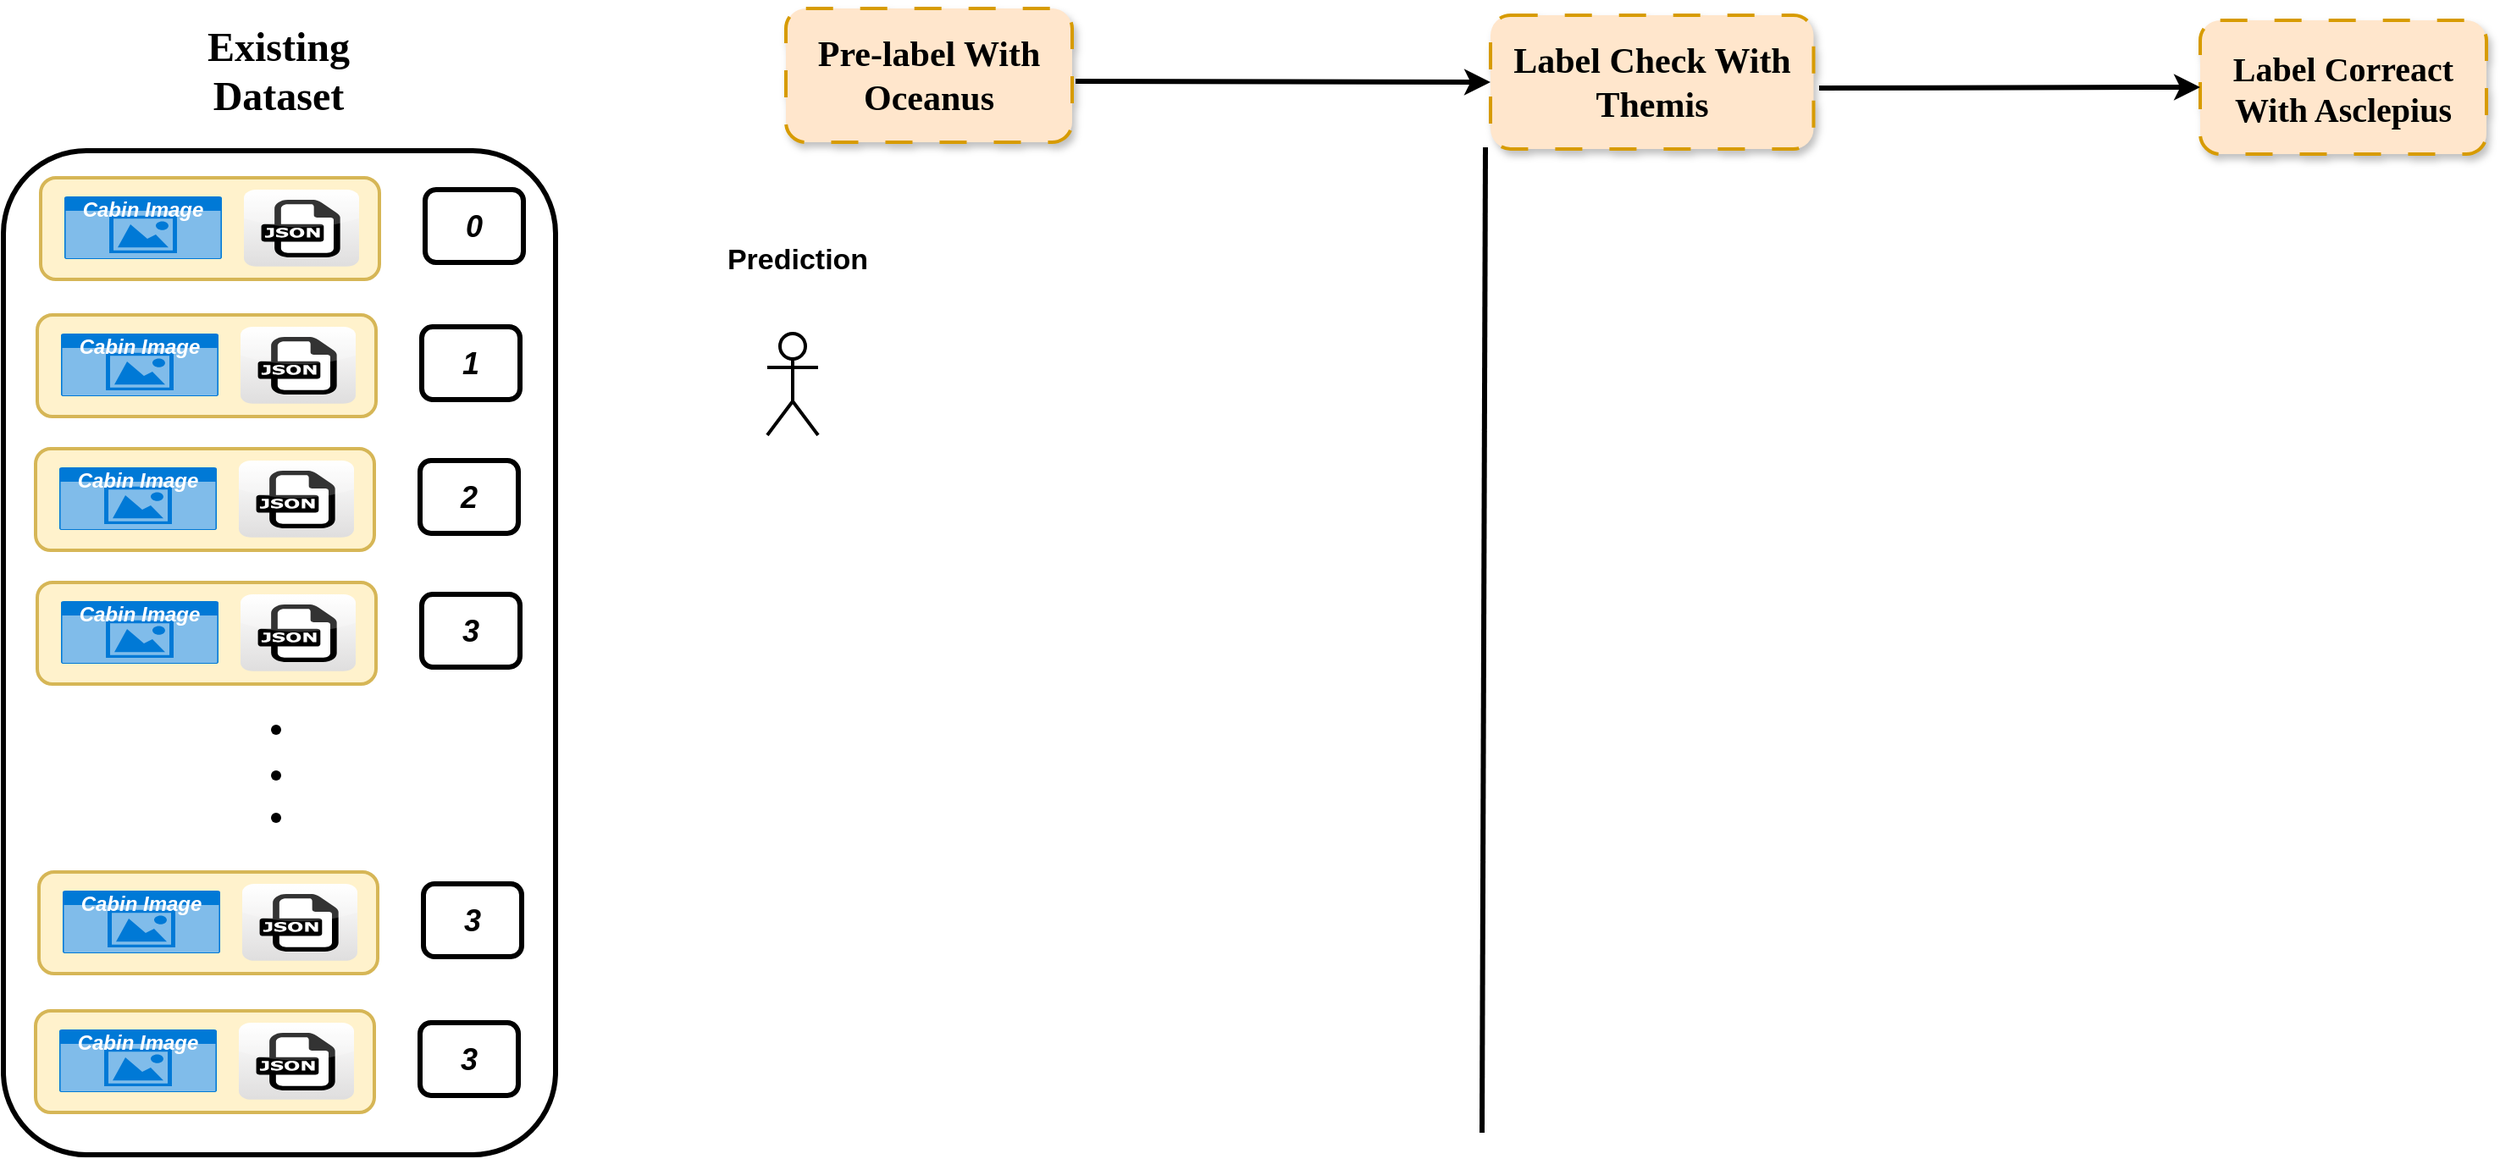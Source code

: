 <mxfile version="25.0.3">
  <diagram name="第 1 页" id="ebwW6ah09JPrhwfEJ-Hg">
    <mxGraphModel dx="2194" dy="913" grid="0" gridSize="10" guides="0" tooltips="1" connect="1" arrows="1" fold="1" page="1" pageScale="1" pageWidth="827" pageHeight="1169" math="0" shadow="0">
      <root>
        <mxCell id="0" />
        <mxCell id="1" parent="0" />
        <mxCell id="08xoC1FxWN-cvQ--sJ04-1" value="" style="rounded=1;whiteSpace=wrap;html=1;strokeWidth=3;" vertex="1" parent="1">
          <mxGeometry x="-8" y="148" width="326" height="593" as="geometry" />
        </mxCell>
        <mxCell id="08xoC1FxWN-cvQ--sJ04-2" value="&lt;font face=&quot;Georgia&quot; style=&quot;font-size: 24px;&quot;&gt;&lt;b&gt;Existing&lt;/b&gt;&lt;/font&gt;&lt;div&gt;&lt;font face=&quot;Georgia&quot; style=&quot;font-size: 24px;&quot;&gt;&lt;b&gt;Dataset&lt;/b&gt;&lt;/font&gt;&lt;/div&gt;" style="text;html=1;align=center;verticalAlign=middle;resizable=0;points=[];autosize=1;strokeColor=none;fillColor=none;" vertex="1" parent="1">
          <mxGeometry x="103" y="66" width="102" height="70" as="geometry" />
        </mxCell>
        <mxCell id="08xoC1FxWN-cvQ--sJ04-5" value="&lt;font style=&quot;font-size: 18px;&quot;&gt;&lt;b&gt;&lt;i&gt;0&lt;/i&gt;&lt;/b&gt;&lt;/font&gt;" style="rounded=1;whiteSpace=wrap;html=1;strokeWidth=3;" vertex="1" parent="1">
          <mxGeometry x="241" y="171" width="58" height="43" as="geometry" />
        </mxCell>
        <mxCell id="08xoC1FxWN-cvQ--sJ04-6" value="" style="rounded=1;whiteSpace=wrap;html=1;strokeWidth=2;fillColor=#fff2cc;strokeColor=#d6b656;" vertex="1" parent="1">
          <mxGeometry x="14" y="164" width="200" height="60" as="geometry" />
        </mxCell>
        <mxCell id="08xoC1FxWN-cvQ--sJ04-3" value="&lt;b&gt;&lt;i&gt;Cabin Image&lt;/i&gt;&lt;/b&gt;" style="html=1;whiteSpace=wrap;strokeColor=none;fillColor=#0079D6;labelPosition=center;verticalLabelPosition=middle;verticalAlign=top;align=center;fontSize=12;outlineConnect=0;spacingTop=-6;fontColor=#FFFFFF;sketch=0;shape=mxgraph.sitemap.photo;" vertex="1" parent="1">
          <mxGeometry x="28" y="175" width="93" height="37" as="geometry" />
        </mxCell>
        <mxCell id="08xoC1FxWN-cvQ--sJ04-4" value="" style="dashed=0;outlineConnect=0;html=1;align=center;labelPosition=center;verticalLabelPosition=bottom;verticalAlign=top;shape=mxgraph.webicons.json;gradientColor=#DFDEDE" vertex="1" parent="1">
          <mxGeometry x="134" y="171" width="68" height="45.4" as="geometry" />
        </mxCell>
        <mxCell id="08xoC1FxWN-cvQ--sJ04-8" value="&lt;font style=&quot;font-size: 18px;&quot;&gt;&lt;b&gt;&lt;i&gt;1&lt;/i&gt;&lt;/b&gt;&lt;/font&gt;" style="rounded=1;whiteSpace=wrap;html=1;strokeWidth=3;" vertex="1" parent="1">
          <mxGeometry x="239" y="252" width="58" height="43" as="geometry" />
        </mxCell>
        <mxCell id="08xoC1FxWN-cvQ--sJ04-9" value="" style="rounded=1;whiteSpace=wrap;html=1;strokeWidth=2;fillColor=#fff2cc;strokeColor=#d6b656;" vertex="1" parent="1">
          <mxGeometry x="12" y="245" width="200" height="60" as="geometry" />
        </mxCell>
        <mxCell id="08xoC1FxWN-cvQ--sJ04-10" value="&lt;b&gt;&lt;i&gt;Cabin Image&lt;/i&gt;&lt;/b&gt;" style="html=1;whiteSpace=wrap;strokeColor=none;fillColor=#0079D6;labelPosition=center;verticalLabelPosition=middle;verticalAlign=top;align=center;fontSize=12;outlineConnect=0;spacingTop=-6;fontColor=#FFFFFF;sketch=0;shape=mxgraph.sitemap.photo;" vertex="1" parent="1">
          <mxGeometry x="26" y="256" width="93" height="37" as="geometry" />
        </mxCell>
        <mxCell id="08xoC1FxWN-cvQ--sJ04-11" value="" style="dashed=0;outlineConnect=0;html=1;align=center;labelPosition=center;verticalLabelPosition=bottom;verticalAlign=top;shape=mxgraph.webicons.json;gradientColor=#DFDEDE" vertex="1" parent="1">
          <mxGeometry x="132" y="252" width="68" height="45.4" as="geometry" />
        </mxCell>
        <mxCell id="08xoC1FxWN-cvQ--sJ04-12" value="&lt;font style=&quot;font-size: 18px;&quot;&gt;&lt;b&gt;&lt;i&gt;2&lt;/i&gt;&lt;/b&gt;&lt;/font&gt;" style="rounded=1;whiteSpace=wrap;html=1;strokeWidth=3;" vertex="1" parent="1">
          <mxGeometry x="238" y="331" width="58" height="43" as="geometry" />
        </mxCell>
        <mxCell id="08xoC1FxWN-cvQ--sJ04-13" value="" style="rounded=1;whiteSpace=wrap;html=1;strokeWidth=2;fillColor=#fff2cc;strokeColor=#d6b656;" vertex="1" parent="1">
          <mxGeometry x="11" y="324" width="200" height="60" as="geometry" />
        </mxCell>
        <mxCell id="08xoC1FxWN-cvQ--sJ04-14" value="&lt;b&gt;&lt;i&gt;Cabin Image&lt;/i&gt;&lt;/b&gt;" style="html=1;whiteSpace=wrap;strokeColor=none;fillColor=#0079D6;labelPosition=center;verticalLabelPosition=middle;verticalAlign=top;align=center;fontSize=12;outlineConnect=0;spacingTop=-6;fontColor=#FFFFFF;sketch=0;shape=mxgraph.sitemap.photo;" vertex="1" parent="1">
          <mxGeometry x="25" y="335" width="93" height="37" as="geometry" />
        </mxCell>
        <mxCell id="08xoC1FxWN-cvQ--sJ04-15" value="" style="dashed=0;outlineConnect=0;html=1;align=center;labelPosition=center;verticalLabelPosition=bottom;verticalAlign=top;shape=mxgraph.webicons.json;gradientColor=#DFDEDE" vertex="1" parent="1">
          <mxGeometry x="131" y="331" width="68" height="45.4" as="geometry" />
        </mxCell>
        <mxCell id="08xoC1FxWN-cvQ--sJ04-16" value="&lt;font style=&quot;font-size: 18px;&quot;&gt;&lt;b&gt;&lt;i&gt;3&lt;/i&gt;&lt;/b&gt;&lt;/font&gt;" style="rounded=1;whiteSpace=wrap;html=1;strokeWidth=3;" vertex="1" parent="1">
          <mxGeometry x="239" y="410" width="58" height="43" as="geometry" />
        </mxCell>
        <mxCell id="08xoC1FxWN-cvQ--sJ04-17" value="" style="rounded=1;whiteSpace=wrap;html=1;strokeWidth=2;fillColor=#fff2cc;strokeColor=#d6b656;" vertex="1" parent="1">
          <mxGeometry x="12" y="403" width="200" height="60" as="geometry" />
        </mxCell>
        <mxCell id="08xoC1FxWN-cvQ--sJ04-18" value="&lt;b&gt;&lt;i&gt;Cabin Image&lt;/i&gt;&lt;/b&gt;" style="html=1;whiteSpace=wrap;strokeColor=none;fillColor=#0079D6;labelPosition=center;verticalLabelPosition=middle;verticalAlign=top;align=center;fontSize=12;outlineConnect=0;spacingTop=-6;fontColor=#FFFFFF;sketch=0;shape=mxgraph.sitemap.photo;" vertex="1" parent="1">
          <mxGeometry x="26" y="414" width="93" height="37" as="geometry" />
        </mxCell>
        <mxCell id="08xoC1FxWN-cvQ--sJ04-19" value="" style="dashed=0;outlineConnect=0;html=1;align=center;labelPosition=center;verticalLabelPosition=bottom;verticalAlign=top;shape=mxgraph.webicons.json;gradientColor=#DFDEDE" vertex="1" parent="1">
          <mxGeometry x="132" y="410" width="68" height="45.4" as="geometry" />
        </mxCell>
        <mxCell id="08xoC1FxWN-cvQ--sJ04-20" value="" style="shape=waypoint;sketch=0;size=6;pointerEvents=1;points=[];fillColor=none;resizable=0;rotatable=0;perimeter=centerPerimeter;snapToPoint=1;" vertex="1" parent="1">
          <mxGeometry x="143" y="480" width="20" height="20" as="geometry" />
        </mxCell>
        <mxCell id="08xoC1FxWN-cvQ--sJ04-21" value="" style="shape=waypoint;sketch=0;size=6;pointerEvents=1;points=[];fillColor=none;resizable=0;rotatable=0;perimeter=centerPerimeter;snapToPoint=1;" vertex="1" parent="1">
          <mxGeometry x="143" y="507" width="20" height="20" as="geometry" />
        </mxCell>
        <mxCell id="08xoC1FxWN-cvQ--sJ04-22" value="" style="shape=waypoint;sketch=0;size=6;pointerEvents=1;points=[];fillColor=none;resizable=0;rotatable=0;perimeter=centerPerimeter;snapToPoint=1;" vertex="1" parent="1">
          <mxGeometry x="143" y="532" width="20" height="20" as="geometry" />
        </mxCell>
        <mxCell id="08xoC1FxWN-cvQ--sJ04-23" value="&lt;font style=&quot;font-size: 18px;&quot;&gt;&lt;b&gt;&lt;i&gt;3&lt;/i&gt;&lt;/b&gt;&lt;/font&gt;" style="rounded=1;whiteSpace=wrap;html=1;strokeWidth=3;" vertex="1" parent="1">
          <mxGeometry x="240" y="581" width="58" height="43" as="geometry" />
        </mxCell>
        <mxCell id="08xoC1FxWN-cvQ--sJ04-24" value="" style="rounded=1;whiteSpace=wrap;html=1;strokeWidth=2;fillColor=#fff2cc;strokeColor=#d6b656;" vertex="1" parent="1">
          <mxGeometry x="13" y="574" width="200" height="60" as="geometry" />
        </mxCell>
        <mxCell id="08xoC1FxWN-cvQ--sJ04-25" value="&lt;b&gt;&lt;i&gt;Cabin Image&lt;/i&gt;&lt;/b&gt;" style="html=1;whiteSpace=wrap;strokeColor=none;fillColor=#0079D6;labelPosition=center;verticalLabelPosition=middle;verticalAlign=top;align=center;fontSize=12;outlineConnect=0;spacingTop=-6;fontColor=#FFFFFF;sketch=0;shape=mxgraph.sitemap.photo;" vertex="1" parent="1">
          <mxGeometry x="27" y="585" width="93" height="37" as="geometry" />
        </mxCell>
        <mxCell id="08xoC1FxWN-cvQ--sJ04-26" value="" style="dashed=0;outlineConnect=0;html=1;align=center;labelPosition=center;verticalLabelPosition=bottom;verticalAlign=top;shape=mxgraph.webicons.json;gradientColor=#DFDEDE" vertex="1" parent="1">
          <mxGeometry x="133" y="581" width="68" height="45.4" as="geometry" />
        </mxCell>
        <mxCell id="08xoC1FxWN-cvQ--sJ04-27" value="&lt;font style=&quot;font-size: 18px;&quot;&gt;&lt;b&gt;&lt;i&gt;3&lt;/i&gt;&lt;/b&gt;&lt;/font&gt;" style="rounded=1;whiteSpace=wrap;html=1;strokeWidth=3;" vertex="1" parent="1">
          <mxGeometry x="238" y="663" width="58" height="43" as="geometry" />
        </mxCell>
        <mxCell id="08xoC1FxWN-cvQ--sJ04-28" value="" style="rounded=1;whiteSpace=wrap;html=1;strokeWidth=2;fillColor=#fff2cc;strokeColor=#d6b656;" vertex="1" parent="1">
          <mxGeometry x="11" y="656" width="200" height="60" as="geometry" />
        </mxCell>
        <mxCell id="08xoC1FxWN-cvQ--sJ04-29" value="&lt;b&gt;&lt;i&gt;Cabin Image&lt;/i&gt;&lt;/b&gt;" style="html=1;whiteSpace=wrap;strokeColor=none;fillColor=#0079D6;labelPosition=center;verticalLabelPosition=middle;verticalAlign=top;align=center;fontSize=12;outlineConnect=0;spacingTop=-6;fontColor=#FFFFFF;sketch=0;shape=mxgraph.sitemap.photo;" vertex="1" parent="1">
          <mxGeometry x="25" y="667" width="93" height="37" as="geometry" />
        </mxCell>
        <mxCell id="08xoC1FxWN-cvQ--sJ04-30" value="" style="dashed=0;outlineConnect=0;html=1;align=center;labelPosition=center;verticalLabelPosition=bottom;verticalAlign=top;shape=mxgraph.webicons.json;gradientColor=#DFDEDE" vertex="1" parent="1">
          <mxGeometry x="131" y="663" width="68" height="45.4" as="geometry" />
        </mxCell>
        <mxCell id="08xoC1FxWN-cvQ--sJ04-31" value="&lt;b&gt;&lt;font face=&quot;Georgia&quot; style=&quot;font-size: 21px;&quot;&gt;Pre-label With Oceanus&lt;/font&gt;&lt;/b&gt;" style="rounded=1;whiteSpace=wrap;html=1;dashed=1;dashPattern=8 8;strokeWidth=2;fillColor=#ffe6cc;strokeColor=#d79b00;shadow=1;" vertex="1" parent="1">
          <mxGeometry x="454" y="64" width="169" height="79" as="geometry" />
        </mxCell>
        <mxCell id="08xoC1FxWN-cvQ--sJ04-32" value="&lt;font face=&quot;Georgia&quot; style=&quot;font-size: 21px;&quot;&gt;&lt;b&gt;Label Check With Themis&lt;/b&gt;&lt;/font&gt;" style="rounded=1;whiteSpace=wrap;html=1;strokeWidth=2;dashed=1;dashPattern=8 8;aspect=fixed;fillColor=#ffe6cc;strokeColor=#d79b00;shadow=1;" vertex="1" parent="1">
          <mxGeometry x="870" y="68" width="190.73" height="79" as="geometry" />
        </mxCell>
        <mxCell id="08xoC1FxWN-cvQ--sJ04-33" value="&lt;b&gt;&lt;font face=&quot;Georgia&quot; style=&quot;font-size: 20px;&quot;&gt;Label Correact With Asclepius&lt;/font&gt;&lt;/b&gt;" style="rounded=1;whiteSpace=wrap;html=1;strokeWidth=2;dashed=1;dashPattern=8 8;fillColor=#ffe6cc;strokeColor=#d79b00;shadow=1;" vertex="1" parent="1">
          <mxGeometry x="1289" y="71" width="169" height="79" as="geometry" />
        </mxCell>
        <mxCell id="08xoC1FxWN-cvQ--sJ04-34" value="" style="endArrow=classic;html=1;rounded=0;entryX=0;entryY=0.5;entryDx=0;entryDy=0;strokeWidth=3;" edge="1" parent="1" target="08xoC1FxWN-cvQ--sJ04-32">
          <mxGeometry width="50" height="50" relative="1" as="geometry">
            <mxPoint x="625" y="107" as="sourcePoint" />
            <mxPoint x="675" y="57" as="targetPoint" />
          </mxGeometry>
        </mxCell>
        <mxCell id="08xoC1FxWN-cvQ--sJ04-35" value="" style="endArrow=classic;html=1;rounded=0;entryX=0;entryY=0.5;entryDx=0;entryDy=0;strokeWidth=3;" edge="1" parent="1" target="08xoC1FxWN-cvQ--sJ04-33">
          <mxGeometry width="50" height="50" relative="1" as="geometry">
            <mxPoint x="1064" y="111" as="sourcePoint" />
            <mxPoint x="1114" y="61" as="targetPoint" />
          </mxGeometry>
        </mxCell>
        <mxCell id="08xoC1FxWN-cvQ--sJ04-36" value="" style="endArrow=none;html=1;rounded=0;strokeWidth=3;" edge="1" parent="1">
          <mxGeometry width="50" height="50" relative="1" as="geometry">
            <mxPoint x="865" y="728" as="sourcePoint" />
            <mxPoint x="867" y="146" as="targetPoint" />
          </mxGeometry>
        </mxCell>
        <mxCell id="08xoC1FxWN-cvQ--sJ04-37" value="" style="shape=umlActor;verticalLabelPosition=bottom;verticalAlign=top;html=1;outlineConnect=0;strokeWidth=2;" vertex="1" parent="1">
          <mxGeometry x="443" y="256" width="30" height="60" as="geometry" />
        </mxCell>
        <mxCell id="08xoC1FxWN-cvQ--sJ04-39" value="&lt;b&gt;&lt;font style=&quot;font-size: 17px;&quot;&gt;Prediction&lt;/font&gt;&lt;/b&gt;" style="text;html=1;align=center;verticalAlign=middle;whiteSpace=wrap;rounded=0;" vertex="1" parent="1">
          <mxGeometry x="431" y="198" width="60" height="30" as="geometry" />
        </mxCell>
      </root>
    </mxGraphModel>
  </diagram>
</mxfile>
